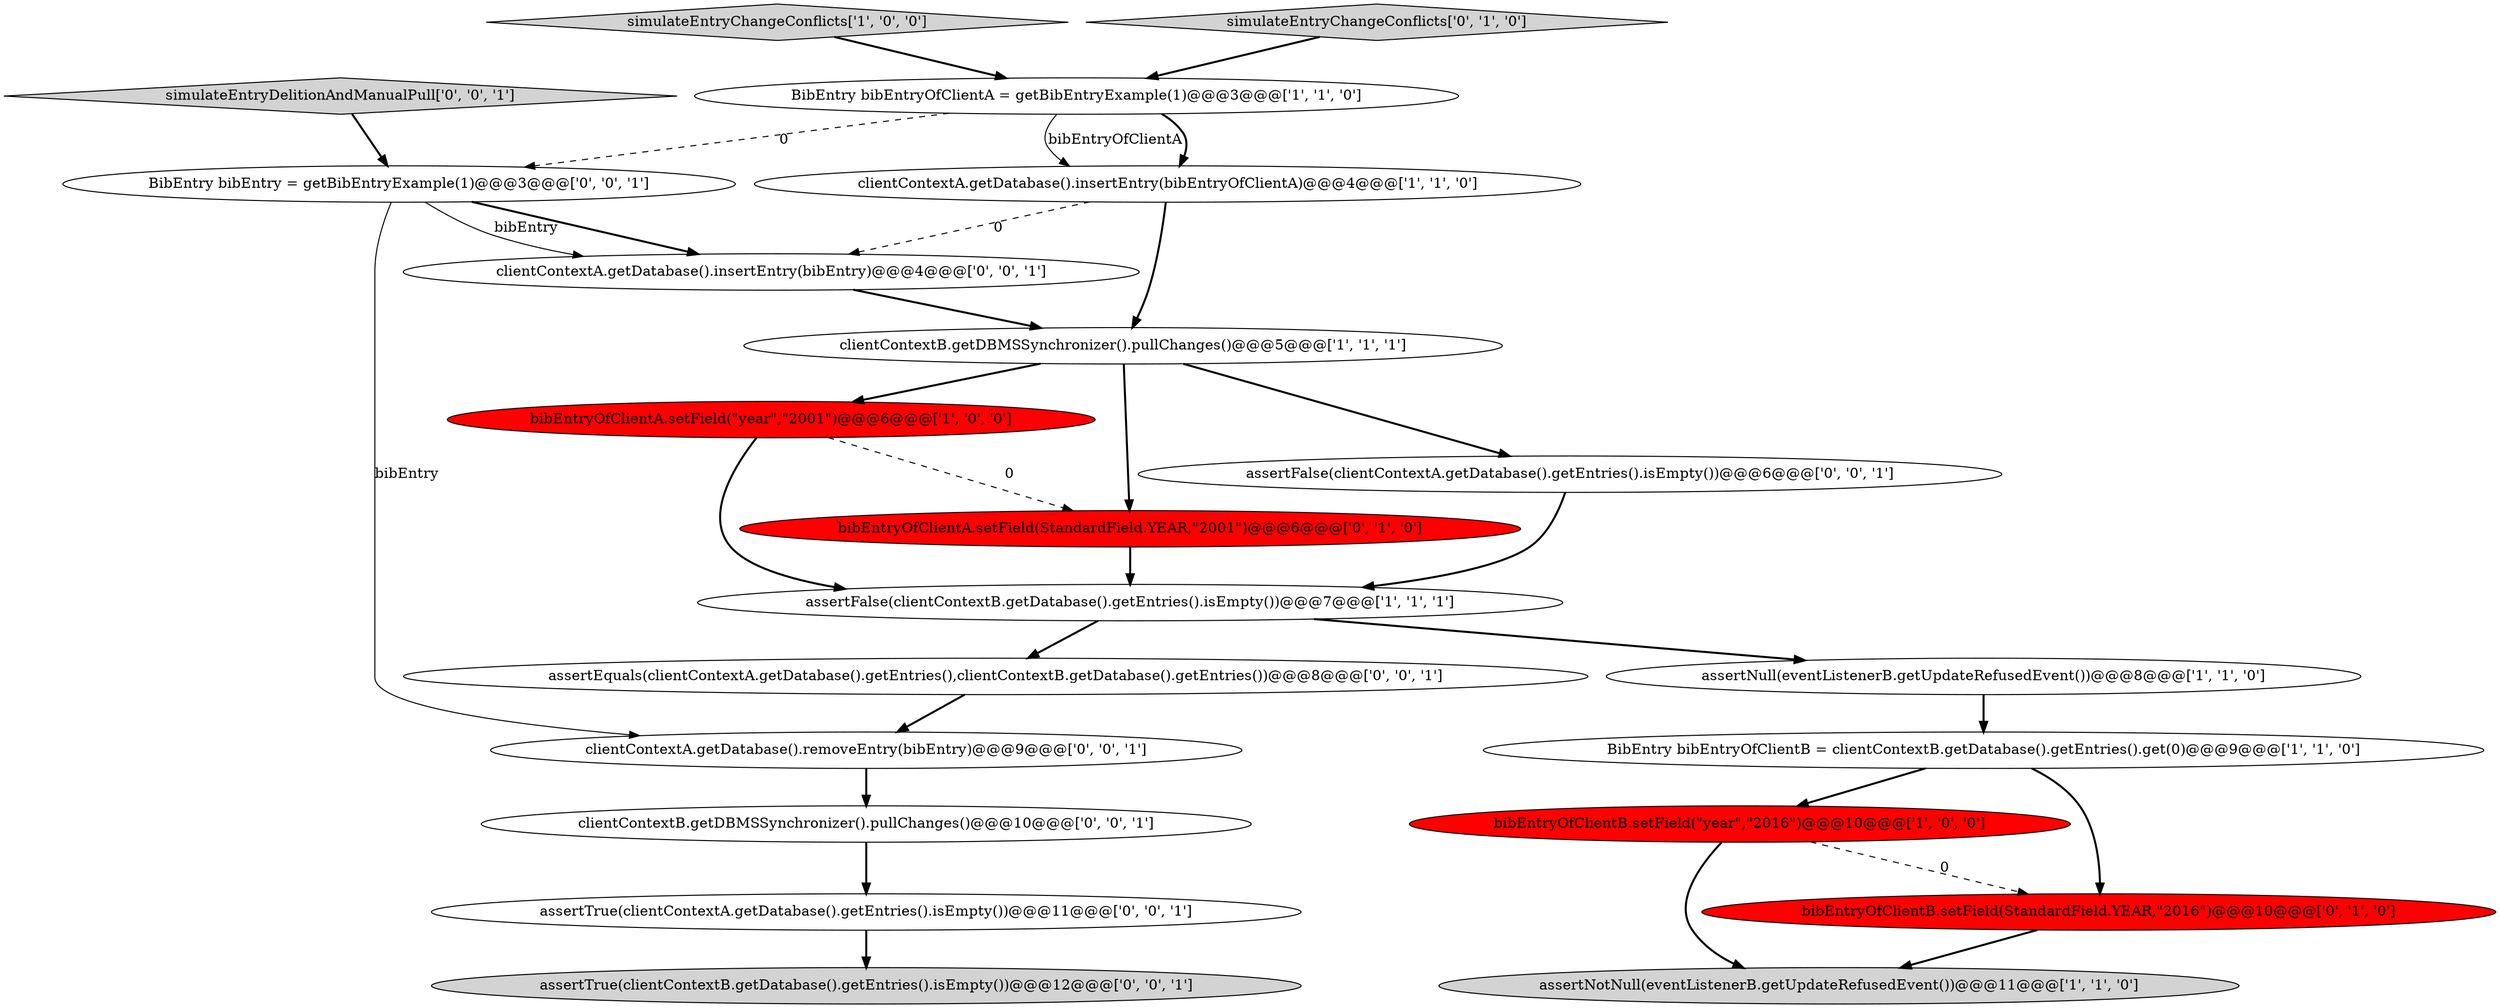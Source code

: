 digraph {
21 [style = filled, label = "simulateEntryDelitionAndManualPull['0', '0', '1']", fillcolor = lightgray, shape = diamond image = "AAA0AAABBB3BBB"];
3 [style = filled, label = "BibEntry bibEntryOfClientA = getBibEntryExample(1)@@@3@@@['1', '1', '0']", fillcolor = white, shape = ellipse image = "AAA0AAABBB1BBB"];
14 [style = filled, label = "assertFalse(clientContextA.getDatabase().getEntries().isEmpty())@@@6@@@['0', '0', '1']", fillcolor = white, shape = ellipse image = "AAA0AAABBB3BBB"];
4 [style = filled, label = "assertNull(eventListenerB.getUpdateRefusedEvent())@@@8@@@['1', '1', '0']", fillcolor = white, shape = ellipse image = "AAA0AAABBB1BBB"];
18 [style = filled, label = "assertEquals(clientContextA.getDatabase().getEntries(),clientContextB.getDatabase().getEntries())@@@8@@@['0', '0', '1']", fillcolor = white, shape = ellipse image = "AAA0AAABBB3BBB"];
0 [style = filled, label = "clientContextA.getDatabase().insertEntry(bibEntryOfClientA)@@@4@@@['1', '1', '0']", fillcolor = white, shape = ellipse image = "AAA0AAABBB1BBB"];
2 [style = filled, label = "bibEntryOfClientA.setField(\"year\",\"2001\")@@@6@@@['1', '0', '0']", fillcolor = red, shape = ellipse image = "AAA1AAABBB1BBB"];
20 [style = filled, label = "clientContextB.getDBMSSynchronizer().pullChanges()@@@10@@@['0', '0', '1']", fillcolor = white, shape = ellipse image = "AAA0AAABBB3BBB"];
5 [style = filled, label = "simulateEntryChangeConflicts['1', '0', '0']", fillcolor = lightgray, shape = diamond image = "AAA0AAABBB1BBB"];
12 [style = filled, label = "bibEntryOfClientB.setField(StandardField.YEAR,\"2016\")@@@10@@@['0', '1', '0']", fillcolor = red, shape = ellipse image = "AAA1AAABBB2BBB"];
8 [style = filled, label = "BibEntry bibEntryOfClientB = clientContextB.getDatabase().getEntries().get(0)@@@9@@@['1', '1', '0']", fillcolor = white, shape = ellipse image = "AAA0AAABBB1BBB"];
11 [style = filled, label = "bibEntryOfClientA.setField(StandardField.YEAR,\"2001\")@@@6@@@['0', '1', '0']", fillcolor = red, shape = ellipse image = "AAA1AAABBB2BBB"];
15 [style = filled, label = "assertTrue(clientContextB.getDatabase().getEntries().isEmpty())@@@12@@@['0', '0', '1']", fillcolor = lightgray, shape = ellipse image = "AAA0AAABBB3BBB"];
9 [style = filled, label = "bibEntryOfClientB.setField(\"year\",\"2016\")@@@10@@@['1', '0', '0']", fillcolor = red, shape = ellipse image = "AAA1AAABBB1BBB"];
17 [style = filled, label = "clientContextA.getDatabase().removeEntry(bibEntry)@@@9@@@['0', '0', '1']", fillcolor = white, shape = ellipse image = "AAA0AAABBB3BBB"];
19 [style = filled, label = "assertTrue(clientContextA.getDatabase().getEntries().isEmpty())@@@11@@@['0', '0', '1']", fillcolor = white, shape = ellipse image = "AAA0AAABBB3BBB"];
7 [style = filled, label = "assertNotNull(eventListenerB.getUpdateRefusedEvent())@@@11@@@['1', '1', '0']", fillcolor = lightgray, shape = ellipse image = "AAA0AAABBB1BBB"];
6 [style = filled, label = "clientContextB.getDBMSSynchronizer().pullChanges()@@@5@@@['1', '1', '1']", fillcolor = white, shape = ellipse image = "AAA0AAABBB1BBB"];
1 [style = filled, label = "assertFalse(clientContextB.getDatabase().getEntries().isEmpty())@@@7@@@['1', '1', '1']", fillcolor = white, shape = ellipse image = "AAA0AAABBB1BBB"];
16 [style = filled, label = "BibEntry bibEntry = getBibEntryExample(1)@@@3@@@['0', '0', '1']", fillcolor = white, shape = ellipse image = "AAA0AAABBB3BBB"];
10 [style = filled, label = "simulateEntryChangeConflicts['0', '1', '0']", fillcolor = lightgray, shape = diamond image = "AAA0AAABBB2BBB"];
13 [style = filled, label = "clientContextA.getDatabase().insertEntry(bibEntry)@@@4@@@['0', '0', '1']", fillcolor = white, shape = ellipse image = "AAA0AAABBB3BBB"];
5->3 [style = bold, label=""];
1->4 [style = bold, label=""];
16->13 [style = bold, label=""];
3->0 [style = solid, label="bibEntryOfClientA"];
0->6 [style = bold, label=""];
11->1 [style = bold, label=""];
2->1 [style = bold, label=""];
18->17 [style = bold, label=""];
10->3 [style = bold, label=""];
1->18 [style = bold, label=""];
9->7 [style = bold, label=""];
12->7 [style = bold, label=""];
14->1 [style = bold, label=""];
3->0 [style = bold, label=""];
16->17 [style = solid, label="bibEntry"];
6->2 [style = bold, label=""];
6->14 [style = bold, label=""];
6->11 [style = bold, label=""];
0->13 [style = dashed, label="0"];
8->9 [style = bold, label=""];
21->16 [style = bold, label=""];
4->8 [style = bold, label=""];
2->11 [style = dashed, label="0"];
16->13 [style = solid, label="bibEntry"];
9->12 [style = dashed, label="0"];
13->6 [style = bold, label=""];
19->15 [style = bold, label=""];
20->19 [style = bold, label=""];
8->12 [style = bold, label=""];
3->16 [style = dashed, label="0"];
17->20 [style = bold, label=""];
}

